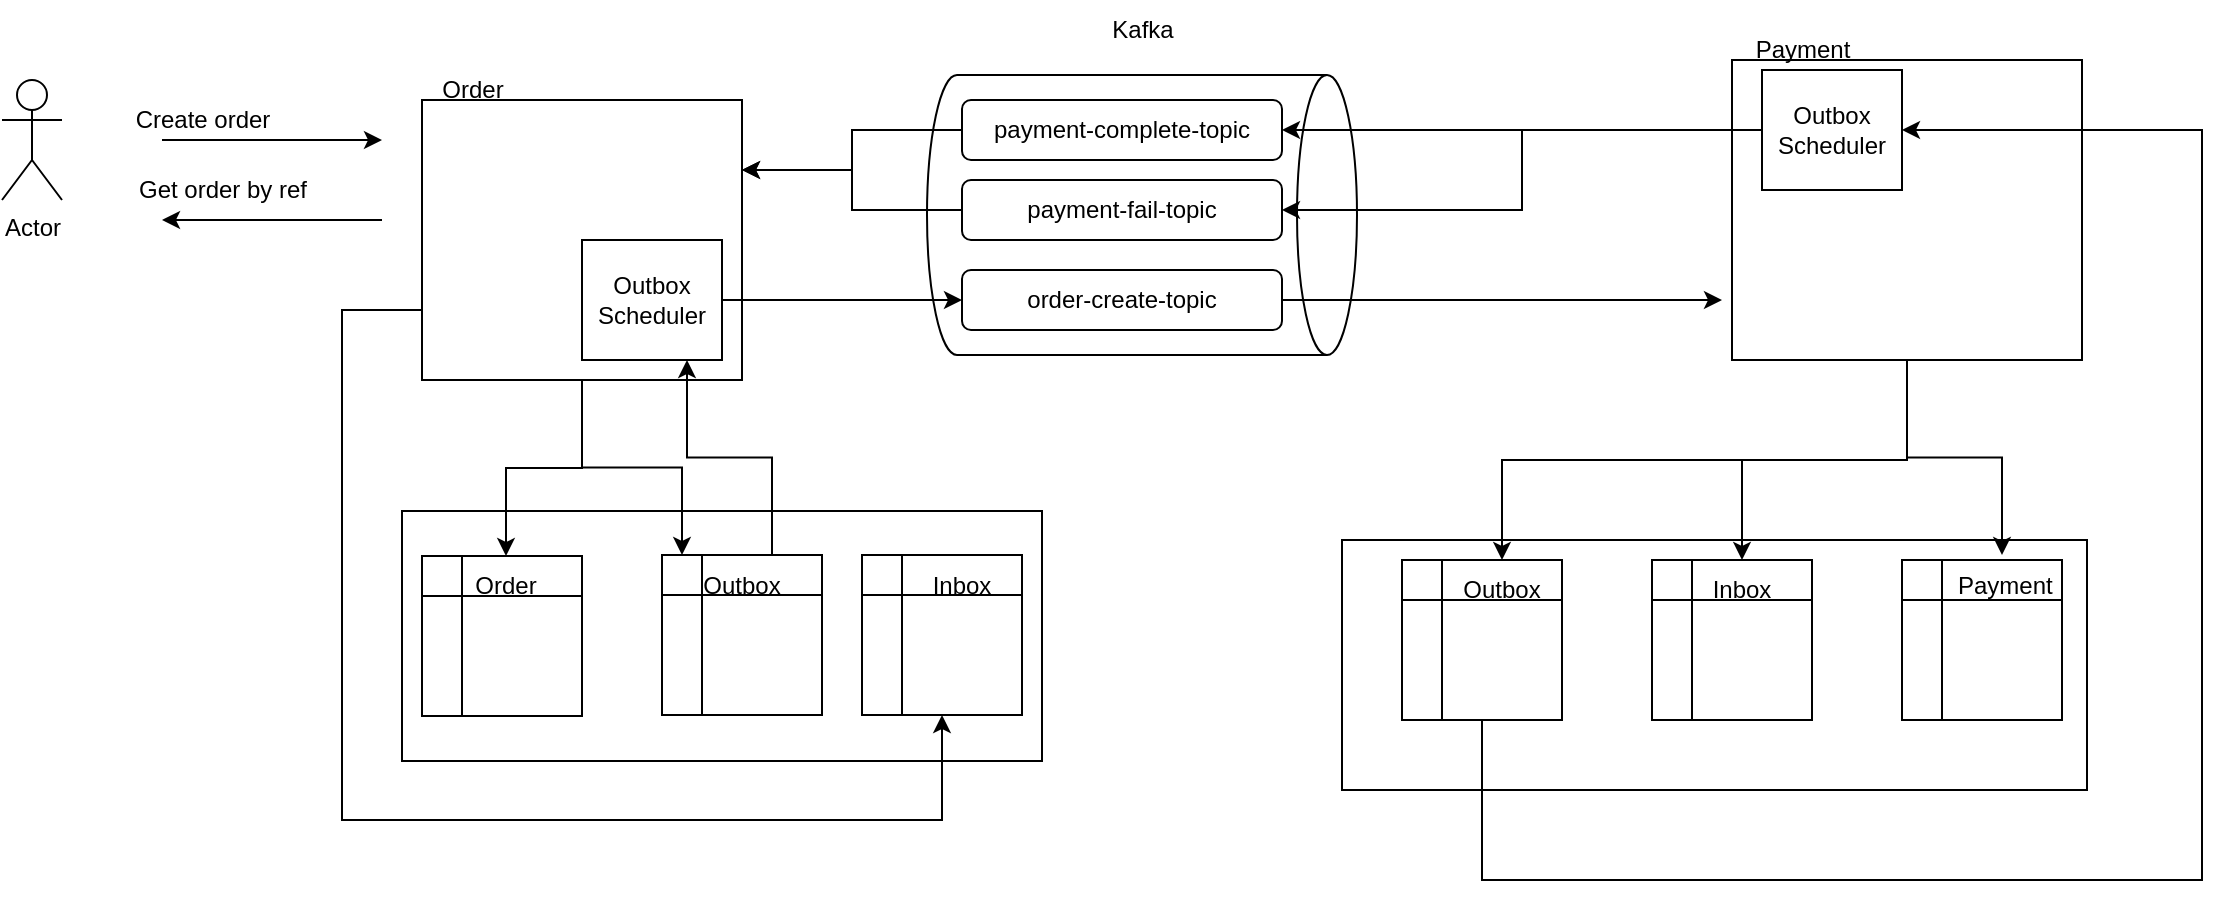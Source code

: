 <mxfile version="21.0.8" type="device"><diagram name="Sayfa -1" id="9PANXQWS4yIb45h0O2Ju"><mxGraphModel dx="1257" dy="669" grid="1" gridSize="10" guides="1" tooltips="1" connect="1" arrows="1" fold="1" page="1" pageScale="1" pageWidth="1169" pageHeight="1654" math="0" shadow="0"><root><mxCell id="0"/><mxCell id="1" parent="0"/><mxCell id="Hg8MptcEu3xaFBGiPCxf-2" value="" style="rounded=0;whiteSpace=wrap;html=1;" parent="1" vertex="1"><mxGeometry x="680" y="280" width="372.5" height="125" as="geometry"/></mxCell><mxCell id="Hg8MptcEu3xaFBGiPCxf-3" value="" style="rounded=0;whiteSpace=wrap;html=1;" parent="1" vertex="1"><mxGeometry x="220" y="60" width="160" height="140" as="geometry"/></mxCell><mxCell id="Hg8MptcEu3xaFBGiPCxf-4" value="" style="shape=cylinder3;whiteSpace=wrap;html=1;boundedLbl=1;backgroundOutline=1;size=15;rotation=90;" parent="1" vertex="1"><mxGeometry x="510" y="10" width="140" height="215" as="geometry"/></mxCell><mxCell id="Hg8MptcEu3xaFBGiPCxf-5" style="edgeStyle=orthogonalEdgeStyle;rounded=0;orthogonalLoop=1;jettySize=auto;html=1;exitX=0.5;exitY=1;exitDx=0;exitDy=0;entryX=0.5;entryY=0;entryDx=0;entryDy=0;" parent="1" source="Hg8MptcEu3xaFBGiPCxf-8" target="Hg8MptcEu3xaFBGiPCxf-18" edge="1"><mxGeometry relative="1" as="geometry"/></mxCell><mxCell id="Hg8MptcEu3xaFBGiPCxf-6" style="edgeStyle=orthogonalEdgeStyle;rounded=0;orthogonalLoop=1;jettySize=auto;html=1;exitX=0.5;exitY=1;exitDx=0;exitDy=0;entryX=0.5;entryY=0;entryDx=0;entryDy=0;" parent="1" source="Hg8MptcEu3xaFBGiPCxf-8" target="Hg8MptcEu3xaFBGiPCxf-20" edge="1"><mxGeometry relative="1" as="geometry"/></mxCell><mxCell id="Hg8MptcEu3xaFBGiPCxf-7" style="edgeStyle=orthogonalEdgeStyle;rounded=0;orthogonalLoop=1;jettySize=auto;html=1;exitX=0.5;exitY=1;exitDx=0;exitDy=0;entryX=0.5;entryY=0;entryDx=0;entryDy=0;fontSize=14;" parent="1" source="Hg8MptcEu3xaFBGiPCxf-8" target="Hg8MptcEu3xaFBGiPCxf-38" edge="1"><mxGeometry relative="1" as="geometry"/></mxCell><mxCell id="Hg8MptcEu3xaFBGiPCxf-8" value="" style="rounded=0;whiteSpace=wrap;html=1;" parent="1" vertex="1"><mxGeometry x="875" y="40" width="175" height="150" as="geometry"/></mxCell><mxCell id="Hg8MptcEu3xaFBGiPCxf-9" value="" style="rounded=0;whiteSpace=wrap;html=1;" parent="1" vertex="1"><mxGeometry x="210" y="265.5" width="320" height="125" as="geometry"/></mxCell><mxCell id="Hg8MptcEu3xaFBGiPCxf-10" value="" style="shape=internalStorage;whiteSpace=wrap;html=1;backgroundOutline=1;" parent="1" vertex="1"><mxGeometry x="340" y="287.5" width="80" height="80" as="geometry"/></mxCell><mxCell id="Hg8MptcEu3xaFBGiPCxf-11" value="" style="shape=internalStorage;whiteSpace=wrap;html=1;backgroundOutline=1;" parent="1" vertex="1"><mxGeometry x="220" y="288" width="80" height="80" as="geometry"/></mxCell><mxCell id="Hg8MptcEu3xaFBGiPCxf-12" value="" style="shape=internalStorage;whiteSpace=wrap;html=1;backgroundOutline=1;" parent="1" vertex="1"><mxGeometry x="960" y="290" width="80" height="80" as="geometry"/></mxCell><mxCell id="Hg8MptcEu3xaFBGiPCxf-13" value="" style="shape=internalStorage;whiteSpace=wrap;html=1;backgroundOutline=1;" parent="1" vertex="1"><mxGeometry x="835" y="290" width="80" height="80" as="geometry"/></mxCell><mxCell id="Hg8MptcEu3xaFBGiPCxf-14" value="Order" style="text;html=1;align=center;verticalAlign=middle;resizable=0;points=[];autosize=1;strokeColor=none;fillColor=none;" parent="1" vertex="1"><mxGeometry x="220" y="40" width="50" height="30" as="geometry"/></mxCell><mxCell id="Hg8MptcEu3xaFBGiPCxf-15" value="Payment" style="text;html=1;align=center;verticalAlign=middle;resizable=0;points=[];autosize=1;strokeColor=none;fillColor=none;" parent="1" vertex="1"><mxGeometry x="875" y="20" width="70" height="30" as="geometry"/></mxCell><mxCell id="Hg8MptcEu3xaFBGiPCxf-16" style="edgeStyle=orthogonalEdgeStyle;rounded=0;orthogonalLoop=1;jettySize=auto;html=1;exitX=0.75;exitY=0;exitDx=0;exitDy=0;entryX=0.75;entryY=1;entryDx=0;entryDy=0;" parent="1" source="Hg8MptcEu3xaFBGiPCxf-17" target="Hg8MptcEu3xaFBGiPCxf-22" edge="1"><mxGeometry relative="1" as="geometry"/></mxCell><mxCell id="Hg8MptcEu3xaFBGiPCxf-17" value="Outbox" style="text;html=1;strokeColor=none;fillColor=none;align=center;verticalAlign=middle;whiteSpace=wrap;rounded=0;" parent="1" vertex="1"><mxGeometry x="350" y="287.5" width="60" height="30" as="geometry"/></mxCell><mxCell id="Hg8MptcEu3xaFBGiPCxf-18" value="Inbox" style="text;html=1;strokeColor=none;fillColor=none;align=center;verticalAlign=middle;whiteSpace=wrap;rounded=0;" parent="1" vertex="1"><mxGeometry x="850" y="290" width="60" height="30" as="geometry"/></mxCell><mxCell id="Hg8MptcEu3xaFBGiPCxf-19" value="Order" style="text;html=1;strokeColor=none;fillColor=none;align=center;verticalAlign=middle;whiteSpace=wrap;rounded=0;" parent="1" vertex="1"><mxGeometry x="232" y="288" width="60" height="30" as="geometry"/></mxCell><mxCell id="Hg8MptcEu3xaFBGiPCxf-20" value="&amp;nbsp;Payment" style="text;html=1;strokeColor=none;fillColor=none;align=center;verticalAlign=middle;whiteSpace=wrap;rounded=0;" parent="1" vertex="1"><mxGeometry x="980" y="287.5" width="60" height="30" as="geometry"/></mxCell><mxCell id="Hg8MptcEu3xaFBGiPCxf-21" style="edgeStyle=orthogonalEdgeStyle;rounded=0;orthogonalLoop=1;jettySize=auto;html=1;exitX=1;exitY=0.5;exitDx=0;exitDy=0;entryX=0;entryY=0.5;entryDx=0;entryDy=0;" parent="1" source="Hg8MptcEu3xaFBGiPCxf-22" target="Hg8MptcEu3xaFBGiPCxf-27" edge="1"><mxGeometry relative="1" as="geometry"/></mxCell><mxCell id="Hg8MptcEu3xaFBGiPCxf-22" value="Outbox Scheduler" style="rounded=0;whiteSpace=wrap;html=1;" parent="1" vertex="1"><mxGeometry x="300" y="130" width="70" height="60" as="geometry"/></mxCell><mxCell id="Hg8MptcEu3xaFBGiPCxf-23" value="Kafka" style="text;html=1;align=center;verticalAlign=middle;resizable=0;points=[];autosize=1;strokeColor=none;fillColor=none;" parent="1" vertex="1"><mxGeometry x="555" y="10" width="50" height="30" as="geometry"/></mxCell><mxCell id="Hg8MptcEu3xaFBGiPCxf-24" style="edgeStyle=orthogonalEdgeStyle;rounded=0;orthogonalLoop=1;jettySize=auto;html=1;exitX=0.5;exitY=1;exitDx=0;exitDy=0;entryX=0;entryY=0;entryDx=0;entryDy=0;" parent="1" source="Hg8MptcEu3xaFBGiPCxf-3" target="Hg8MptcEu3xaFBGiPCxf-17" edge="1"><mxGeometry relative="1" as="geometry"/></mxCell><mxCell id="Hg8MptcEu3xaFBGiPCxf-25" style="edgeStyle=orthogonalEdgeStyle;rounded=0;orthogonalLoop=1;jettySize=auto;html=1;exitX=0.5;exitY=1;exitDx=0;exitDy=0;entryX=0.5;entryY=0;entryDx=0;entryDy=0;" parent="1" source="Hg8MptcEu3xaFBGiPCxf-3" target="Hg8MptcEu3xaFBGiPCxf-19" edge="1"><mxGeometry relative="1" as="geometry"/></mxCell><mxCell id="Hg8MptcEu3xaFBGiPCxf-26" style="edgeStyle=orthogonalEdgeStyle;rounded=0;orthogonalLoop=1;jettySize=auto;html=1;exitX=1;exitY=0.5;exitDx=0;exitDy=0;" parent="1" source="Hg8MptcEu3xaFBGiPCxf-27" edge="1"><mxGeometry relative="1" as="geometry"><mxPoint x="870" y="160" as="targetPoint"/></mxGeometry></mxCell><mxCell id="Hg8MptcEu3xaFBGiPCxf-27" value="order-create-topic" style="rounded=1;whiteSpace=wrap;html=1;" parent="1" vertex="1"><mxGeometry x="490" y="145" width="160" height="30" as="geometry"/></mxCell><mxCell id="Hg8MptcEu3xaFBGiPCxf-28" style="edgeStyle=orthogonalEdgeStyle;rounded=0;orthogonalLoop=1;jettySize=auto;html=1;exitX=0;exitY=0.5;exitDx=0;exitDy=0;entryX=1;entryY=0.25;entryDx=0;entryDy=0;" parent="1" source="Hg8MptcEu3xaFBGiPCxf-29" target="Hg8MptcEu3xaFBGiPCxf-3" edge="1"><mxGeometry relative="1" as="geometry"/></mxCell><mxCell id="Hg8MptcEu3xaFBGiPCxf-29" value="payment-fail-topic" style="rounded=1;whiteSpace=wrap;html=1;" parent="1" vertex="1"><mxGeometry x="490" y="100" width="160" height="30" as="geometry"/></mxCell><mxCell id="Hg8MptcEu3xaFBGiPCxf-30" style="edgeStyle=orthogonalEdgeStyle;rounded=0;orthogonalLoop=1;jettySize=auto;html=1;exitX=0;exitY=0.5;exitDx=0;exitDy=0;entryX=1;entryY=0.25;entryDx=0;entryDy=0;" parent="1" source="Hg8MptcEu3xaFBGiPCxf-31" target="Hg8MptcEu3xaFBGiPCxf-3" edge="1"><mxGeometry relative="1" as="geometry"/></mxCell><mxCell id="Hg8MptcEu3xaFBGiPCxf-31" value="payment-complete-topic" style="rounded=1;whiteSpace=wrap;html=1;" parent="1" vertex="1"><mxGeometry x="490" y="60" width="160" height="30" as="geometry"/></mxCell><mxCell id="Hg8MptcEu3xaFBGiPCxf-32" value="" style="shape=internalStorage;whiteSpace=wrap;html=1;backgroundOutline=1;" parent="1" vertex="1"><mxGeometry x="440" y="287.5" width="80" height="80" as="geometry"/></mxCell><mxCell id="Hg8MptcEu3xaFBGiPCxf-33" value="Inbox" style="text;html=1;strokeColor=none;fillColor=none;align=center;verticalAlign=middle;whiteSpace=wrap;rounded=0;" parent="1" vertex="1"><mxGeometry x="460" y="287.5" width="60" height="30" as="geometry"/></mxCell><mxCell id="wYD2STMdxJ9MuXE-QNzt-4" style="edgeStyle=orthogonalEdgeStyle;rounded=0;orthogonalLoop=1;jettySize=auto;html=1;" edge="1" parent="1" source="Hg8MptcEu3xaFBGiPCxf-34" target="Hg8MptcEu3xaFBGiPCxf-37"><mxGeometry relative="1" as="geometry"><mxPoint x="1110" y="60" as="targetPoint"/><Array as="points"><mxPoint x="750" y="450"/><mxPoint x="1110" y="450"/><mxPoint x="1110" y="75"/></Array></mxGeometry></mxCell><mxCell id="Hg8MptcEu3xaFBGiPCxf-34" value="" style="shape=internalStorage;whiteSpace=wrap;html=1;backgroundOutline=1;" parent="1" vertex="1"><mxGeometry x="710" y="290" width="80" height="80" as="geometry"/></mxCell><mxCell id="Hg8MptcEu3xaFBGiPCxf-35" style="edgeStyle=orthogonalEdgeStyle;rounded=0;orthogonalLoop=1;jettySize=auto;html=1;exitX=0;exitY=0.5;exitDx=0;exitDy=0;" parent="1" source="Hg8MptcEu3xaFBGiPCxf-37" target="Hg8MptcEu3xaFBGiPCxf-31" edge="1"><mxGeometry relative="1" as="geometry"/></mxCell><mxCell id="Hg8MptcEu3xaFBGiPCxf-36" style="edgeStyle=orthogonalEdgeStyle;rounded=0;orthogonalLoop=1;jettySize=auto;html=1;exitX=0;exitY=0.5;exitDx=0;exitDy=0;" parent="1" source="Hg8MptcEu3xaFBGiPCxf-37" target="Hg8MptcEu3xaFBGiPCxf-29" edge="1"><mxGeometry relative="1" as="geometry"/></mxCell><mxCell id="Hg8MptcEu3xaFBGiPCxf-37" value="Outbox Scheduler" style="rounded=0;whiteSpace=wrap;html=1;" parent="1" vertex="1"><mxGeometry x="890" y="45" width="70" height="60" as="geometry"/></mxCell><mxCell id="Hg8MptcEu3xaFBGiPCxf-38" value="Outbox" style="text;html=1;strokeColor=none;fillColor=none;align=center;verticalAlign=middle;whiteSpace=wrap;rounded=0;" parent="1" vertex="1"><mxGeometry x="730" y="290" width="60" height="30" as="geometry"/></mxCell><mxCell id="Hg8MptcEu3xaFBGiPCxf-39" value="Actor" style="shape=umlActor;verticalLabelPosition=bottom;verticalAlign=top;html=1;outlineConnect=0;" parent="1" vertex="1"><mxGeometry x="10" y="50" width="30" height="60" as="geometry"/></mxCell><mxCell id="Hg8MptcEu3xaFBGiPCxf-47" value="" style="endArrow=classic;html=1;rounded=0;" parent="1" edge="1"><mxGeometry width="50" height="50" relative="1" as="geometry"><mxPoint x="90" y="80" as="sourcePoint"/><mxPoint x="200" y="80" as="targetPoint"/></mxGeometry></mxCell><mxCell id="Hg8MptcEu3xaFBGiPCxf-48" value="" style="endArrow=classic;html=1;rounded=0;" parent="1" edge="1"><mxGeometry width="50" height="50" relative="1" as="geometry"><mxPoint x="200" y="120" as="sourcePoint"/><mxPoint x="90" y="120" as="targetPoint"/></mxGeometry></mxCell><mxCell id="Hg8MptcEu3xaFBGiPCxf-49" value="Create order" style="text;html=1;align=center;verticalAlign=middle;resizable=0;points=[];autosize=1;strokeColor=none;fillColor=none;" parent="1" vertex="1"><mxGeometry x="65" y="55" width="90" height="30" as="geometry"/></mxCell><mxCell id="Hg8MptcEu3xaFBGiPCxf-50" value="Get order by ref" style="text;html=1;align=center;verticalAlign=middle;resizable=0;points=[];autosize=1;strokeColor=none;fillColor=none;" parent="1" vertex="1"><mxGeometry x="65" y="90" width="110" height="30" as="geometry"/></mxCell><mxCell id="Hg8MptcEu3xaFBGiPCxf-46" style="edgeStyle=orthogonalEdgeStyle;rounded=0;orthogonalLoop=1;jettySize=auto;html=1;exitX=0;exitY=0.75;exitDx=0;exitDy=0;entryX=0.5;entryY=1;entryDx=0;entryDy=0;" parent="1" source="Hg8MptcEu3xaFBGiPCxf-3" target="Hg8MptcEu3xaFBGiPCxf-32" edge="1"><mxGeometry relative="1" as="geometry"><Array as="points"><mxPoint x="180" y="165"/><mxPoint x="180" y="420"/><mxPoint x="480" y="420"/></Array></mxGeometry></mxCell></root></mxGraphModel></diagram></mxfile>